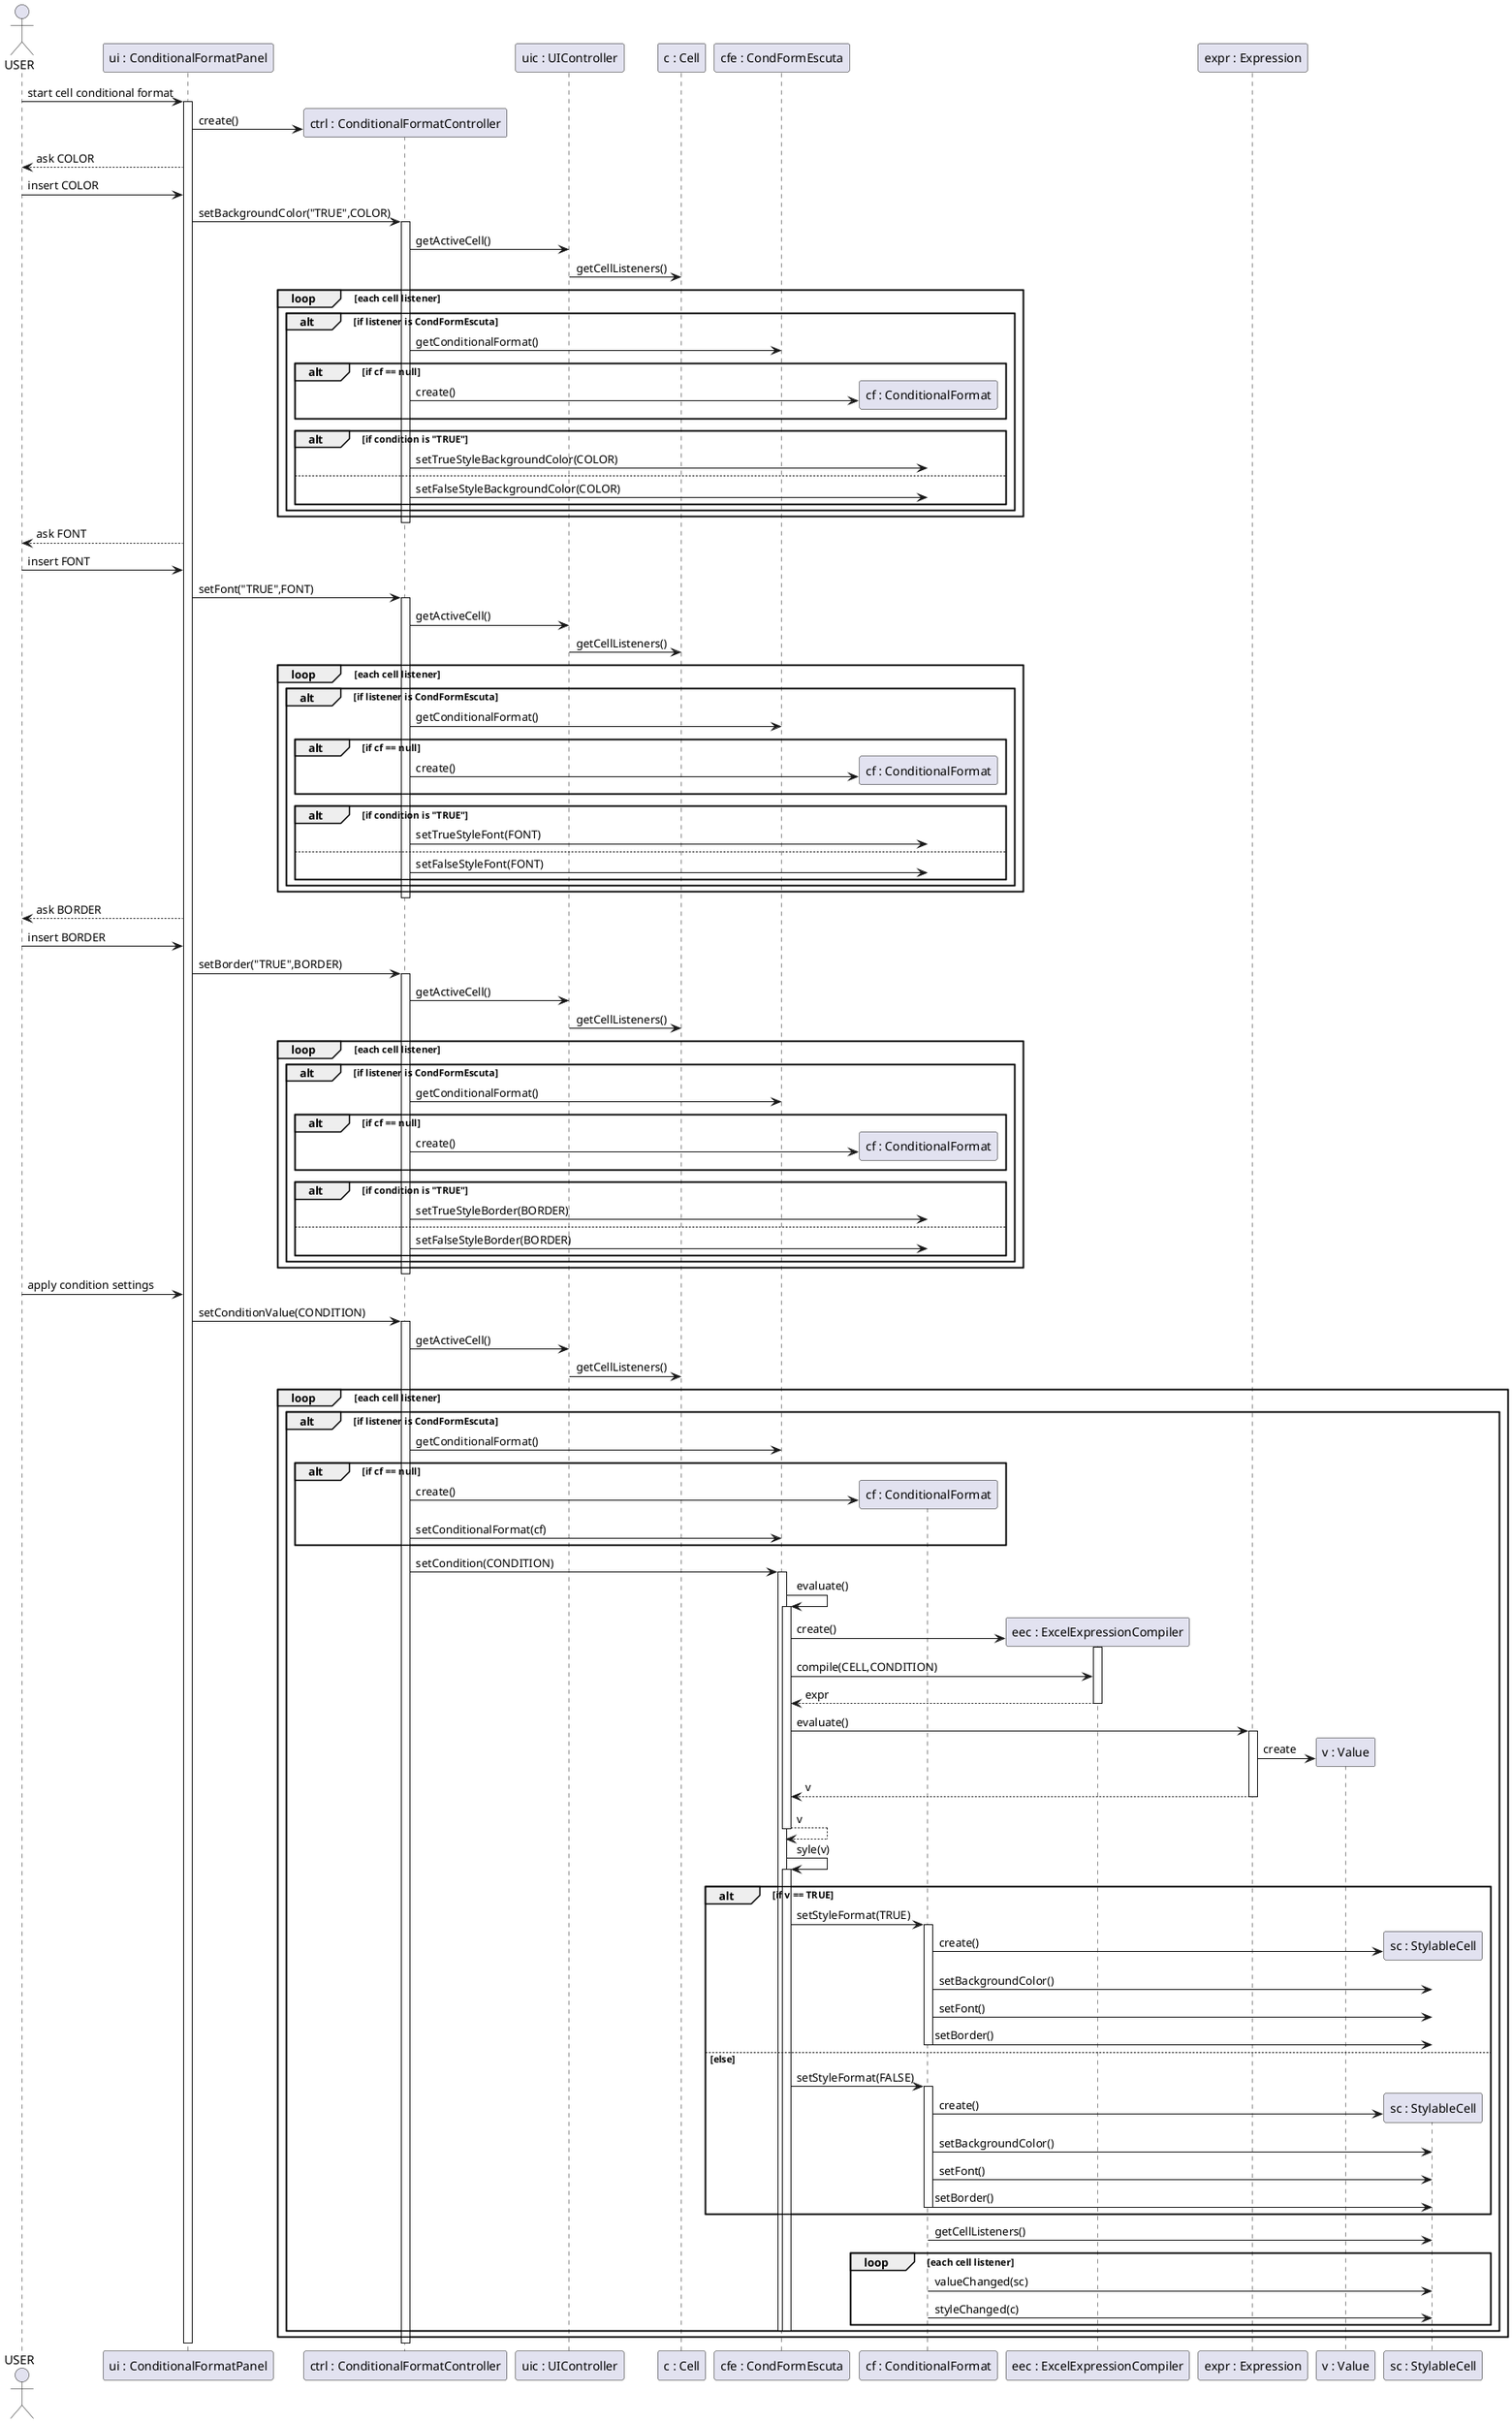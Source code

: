 @startuml doc-files/lang03_01_conditional_formating_SD.png

actor USER as usr
participant "ui : ConditionalFormatPanel" as ui
participant "ctrl : ConditionalFormatController" as ctrl
participant "uic : UIController" as uic
participant "c : Cell" as c
participant "cfe : CondFormEscuta" as cfe
participant "cf : ConditionalFormat" as cf
participant "eec : ExcelExpressionCompiler" as eec
participant "expr : Expression" as expr
participant "v : Value" as v
participant "sc : StylableCell" as sc

usr -> ui : start cell conditional format
activate ui
create ctrl
ui -> ctrl : create()
ui --> usr : ask COLOR
usr -> ui : insert COLOR
    ui -> ctrl : setBackgroundColor("TRUE",COLOR)
    activate ctrl
        ctrl -> uic : getActiveCell()
        uic -> c : getCellListeners()
        loop each cell listener
            alt if listener is CondFormEscuta
                ctrl -> cfe : getConditionalFormat()
                alt if cf == null
                    create cf
                    ctrl -> cf : create()
                end
                alt if condition is "TRUE"
                    ctrl -> cf : setTrueStyleBackgroundColor(COLOR)
                else
                    ctrl -> cf : setFalseStyleBackgroundColor(COLOR)
                end
            end
        end
    deactivate ctrl   
ui --> usr : ask FONT
usr -> ui : insert FONT
    ui -> ctrl : setFont("TRUE",FONT)
    activate ctrl
        ctrl -> uic : getActiveCell()
        uic -> c : getCellListeners()
        loop each cell listener
            alt if listener is CondFormEscuta
                ctrl -> cfe : getConditionalFormat()
                alt if cf == null
                    create cf
                    ctrl -> cf : create()
                end
                alt if condition is "TRUE"
                    ctrl -> cf : setTrueStyleFont(FONT)
                else
                    ctrl -> cf : setFalseStyleFont(FONT)
                end
            end
        end
    deactivate ctrl   
ui --> usr : ask BORDER
usr -> ui : insert BORDER
    ui -> ctrl : setBorder("TRUE",BORDER)
    activate ctrl
        ctrl -> uic : getActiveCell()
        uic -> c : getCellListeners()
        loop each cell listener
            alt if listener is CondFormEscuta
                ctrl -> cfe : getConditionalFormat()
                alt if cf == null
                    create cf
                    ctrl -> cf : create()
                end
                alt if condition is "TRUE"
                    ctrl -> cf : setTrueStyleBorder(BORDER)
                else
                    ctrl -> cf : setFalseStyleBorder(BORDER)
                end
            end
        end
    deactivate ctrl   
usr -> ui : apply condition settings
ui -> ctrl : setConditionValue(CONDITION)
    activate ctrl
        ctrl -> uic : getActiveCell()
        uic -> c : getCellListeners()
        loop each cell listener
            alt if listener is CondFormEscuta
                ctrl -> cfe : getConditionalFormat()
                alt if cf == null
                    create cf
                    ctrl -> cf : create()
                    ctrl -> cfe : setConditionalFormat(cf)
                end
                ctrl -> cfe : setCondition(CONDITION)
                activate cfe
                cfe -> cfe : evaluate()
                activate cfe
                create eec
                cfe -> eec : create()
                activate eec
                cfe -> eec : compile(CELL,CONDITION)
                eec --> cfe : expr
                deactivate eec
                cfe -> expr : evaluate()
                activate expr
                create v
                expr -> v : create
                expr --> cfe : v
                deactivate expr
                cfe --> cfe : v
                deactivate cfe
                cfe -> cfe : syle(v)
                activate cfe
                alt if v == TRUE
                cfe -> cf : setStyleFormat(TRUE)
                activate cf
                create sc
                cf -> sc : create()
                cf -> sc : setBackgroundColor()
                cf -> sc : setFont()
                cf -> sc : setBorder()
               deactivate cf
                else else
                cfe -> cf : setStyleFormat(FALSE)
                activate cf
                create sc
                cf -> sc : create()
                cf -> sc : setBackgroundColor()
                cf -> sc : setFont()
                cf -> sc : setBorder()
                deactivate cf
                end
                cf -> sc : getCellListeners()
                 loop each cell listener
                   cf -> sc : valueChanged(sc)
                   cf -> sc : styleChanged(c)
                end
                deactivate cfe
                deactivate cfe
            end
        end
    deactivate ctrl   
deactivate ui

@enduml